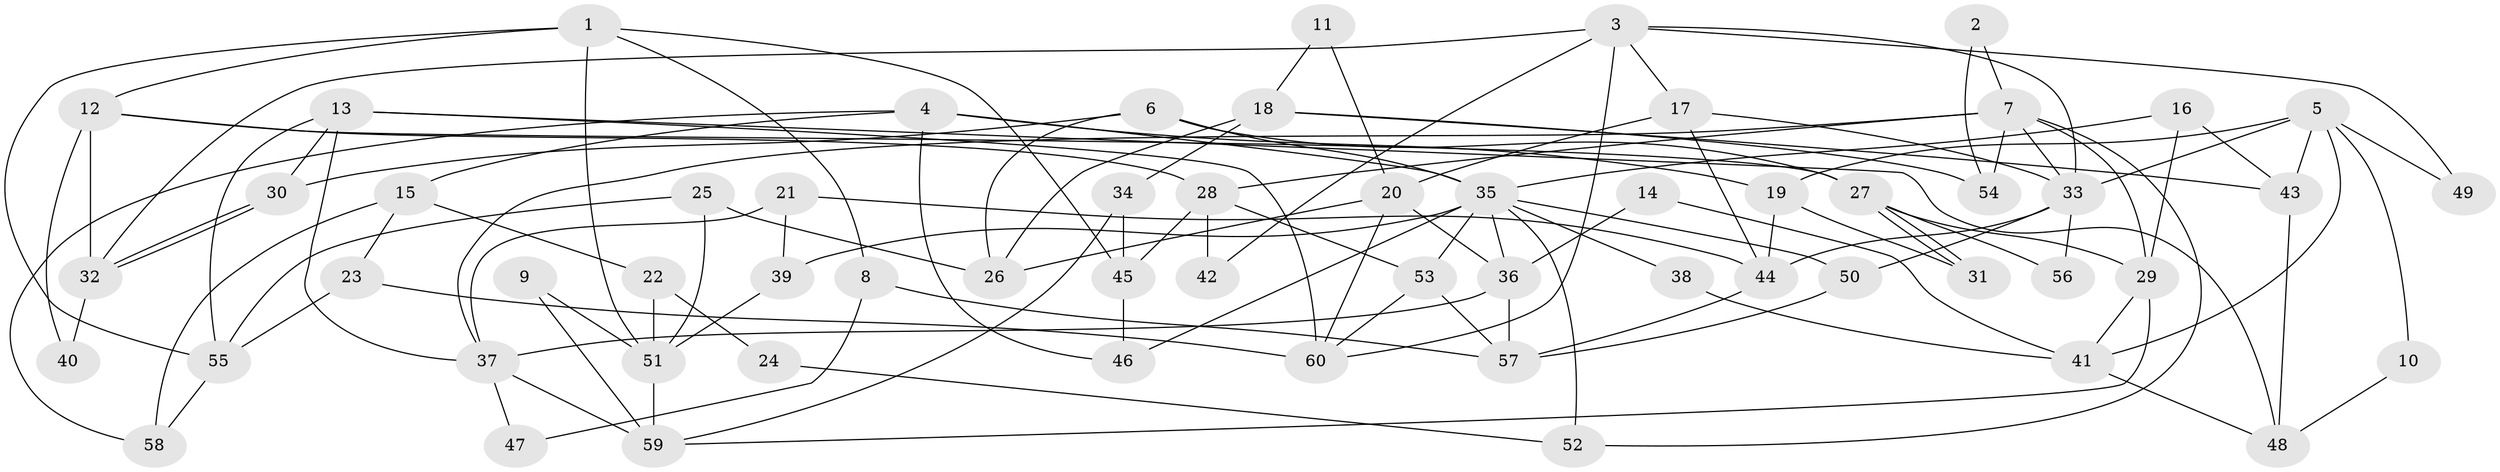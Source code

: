 // Generated by graph-tools (version 1.1) at 2025/50/03/09/25 03:50:05]
// undirected, 60 vertices, 120 edges
graph export_dot {
graph [start="1"]
  node [color=gray90,style=filled];
  1;
  2;
  3;
  4;
  5;
  6;
  7;
  8;
  9;
  10;
  11;
  12;
  13;
  14;
  15;
  16;
  17;
  18;
  19;
  20;
  21;
  22;
  23;
  24;
  25;
  26;
  27;
  28;
  29;
  30;
  31;
  32;
  33;
  34;
  35;
  36;
  37;
  38;
  39;
  40;
  41;
  42;
  43;
  44;
  45;
  46;
  47;
  48;
  49;
  50;
  51;
  52;
  53;
  54;
  55;
  56;
  57;
  58;
  59;
  60;
  1 -- 45;
  1 -- 12;
  1 -- 8;
  1 -- 51;
  1 -- 55;
  2 -- 54;
  2 -- 7;
  3 -- 17;
  3 -- 60;
  3 -- 32;
  3 -- 33;
  3 -- 42;
  3 -- 49;
  4 -- 15;
  4 -- 35;
  4 -- 19;
  4 -- 46;
  4 -- 58;
  5 -- 33;
  5 -- 19;
  5 -- 10;
  5 -- 41;
  5 -- 43;
  5 -- 49;
  6 -- 26;
  6 -- 27;
  6 -- 30;
  6 -- 35;
  7 -- 29;
  7 -- 28;
  7 -- 33;
  7 -- 37;
  7 -- 52;
  7 -- 54;
  8 -- 57;
  8 -- 47;
  9 -- 51;
  9 -- 59;
  10 -- 48;
  11 -- 20;
  11 -- 18;
  12 -- 32;
  12 -- 27;
  12 -- 28;
  12 -- 40;
  13 -- 60;
  13 -- 30;
  13 -- 37;
  13 -- 48;
  13 -- 55;
  14 -- 36;
  14 -- 41;
  15 -- 23;
  15 -- 58;
  15 -- 22;
  16 -- 29;
  16 -- 35;
  16 -- 43;
  17 -- 33;
  17 -- 20;
  17 -- 44;
  18 -- 43;
  18 -- 34;
  18 -- 26;
  18 -- 54;
  19 -- 44;
  19 -- 31;
  20 -- 26;
  20 -- 36;
  20 -- 60;
  21 -- 44;
  21 -- 37;
  21 -- 39;
  22 -- 51;
  22 -- 24;
  23 -- 60;
  23 -- 55;
  24 -- 52;
  25 -- 51;
  25 -- 55;
  25 -- 26;
  27 -- 29;
  27 -- 31;
  27 -- 31;
  27 -- 56;
  28 -- 53;
  28 -- 42;
  28 -- 45;
  29 -- 59;
  29 -- 41;
  30 -- 32;
  30 -- 32;
  32 -- 40;
  33 -- 44;
  33 -- 50;
  33 -- 56;
  34 -- 59;
  34 -- 45;
  35 -- 36;
  35 -- 38;
  35 -- 39;
  35 -- 46;
  35 -- 50;
  35 -- 52;
  35 -- 53;
  36 -- 57;
  36 -- 37;
  37 -- 47;
  37 -- 59;
  38 -- 41;
  39 -- 51;
  41 -- 48;
  43 -- 48;
  44 -- 57;
  45 -- 46;
  50 -- 57;
  51 -- 59;
  53 -- 57;
  53 -- 60;
  55 -- 58;
}
